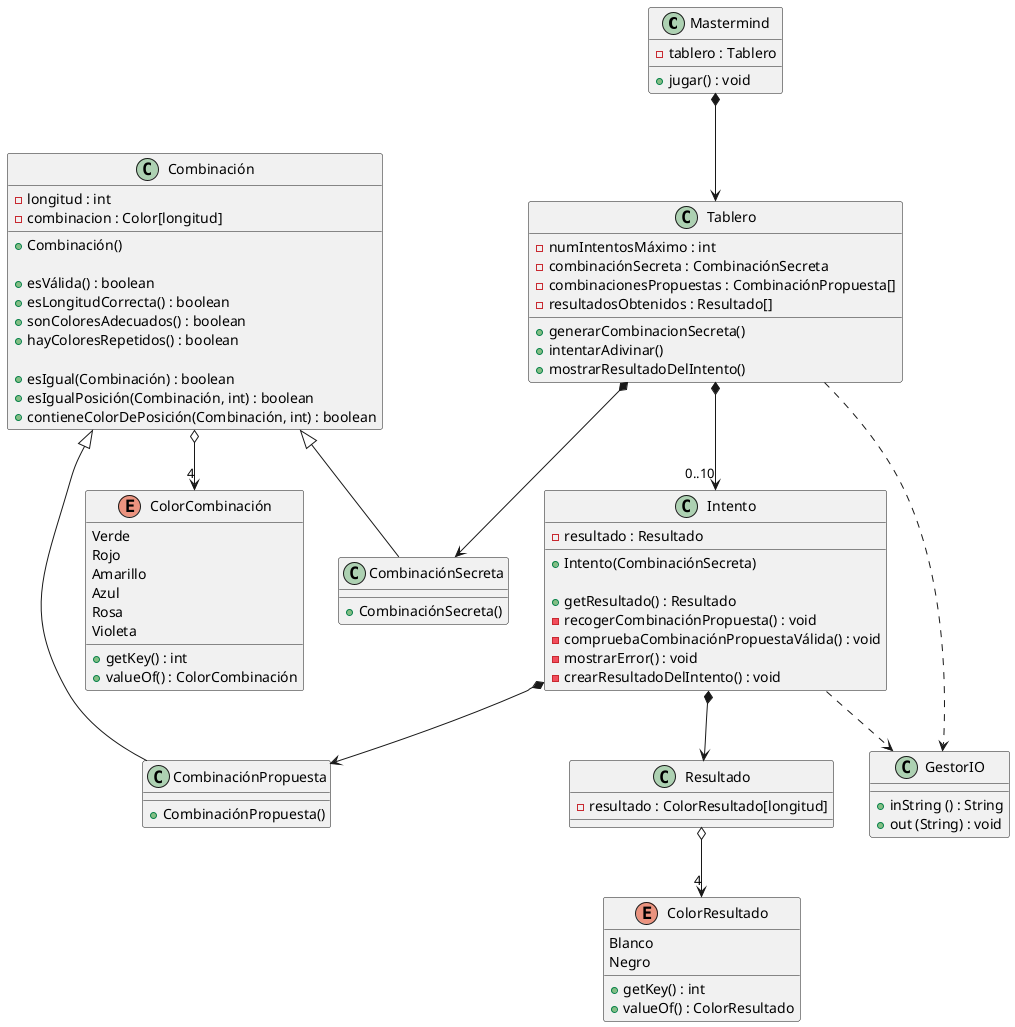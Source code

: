 '@startuml
'testdot
'@enduml

/'
Relación de Herencia
    Jugador --|> Adivinador

Relación de Composición/Agregación Fuerte
    Mastermind *-- "2" Jugador
    Mastermind *--> "2" Jugador

Relación de Agregación / Composición Débil
    Mastermind o--  Jugador 
    Turno o--> Adivinador
    
Relación de Uso
    Turno -- Maestro 
    Turno --> Maestro 
    Turno <-- Maestro
    Turno <--> Maestro  
'/



@startuml name Mastermind_JoaquinRamos_VistaPublica

'Clases

class Mastermind {
    - tablero : Tablero
    + jugar() : void
}

class Tablero {
    -numIntentosMáximo : int
    - combinaciónSecreta : CombinaciónSecreta
    - combinacionesPropuestas : CombinaciónPropuesta[]
    - resultadosObtenidos : Resultado[]

    + generarCombinacionSecreta()
    +intentarAdivinar()
    +mostrarResultadoDelIntento()
}

class Intento{
    - resultado : Resultado

    + Intento(CombinaciónSecreta)

    +getResultado() : Resultado
    - recogerCombinaciónPropuesta() : void
    - compruebaCombinaciónPropuestaVálida() : void
    - mostrarError() : void
    - crearResultadoDelIntento() : void

}

class Resultado{
    - resultado : ColorResultado[longitud]
}

class GestorIO{
    + inString () : String    
    + out (String) : void
}

class Combinación {
    -longitud : int    
    - combinacion : Color[longitud]
    + Combinación()

    'Comprobaciones de la Valided de su existencia
    + esVálida() : boolean
    + esLongitudCorrecta() : boolean
    + sonColoresAdecuados() : boolean
    + hayColoresRepetidos() : boolean

    'Comparación con otra Combinacion, o con una posición de esta o si un color sí vale
    + esIgual(Combinación) : boolean
    + esIgualPosición(Combinación, int) : boolean
    + contieneColorDePosición(Combinación, int) : boolean
}

class CombinaciónSecreta {
    + CombinaciónSecreta()
}

class CombinaciónPropuesta {
    + CombinaciónPropuesta()
}


'Enumerados
Enum ColorCombinación{
    Verde
    Rojo
    Amarillo
    Azul
    Rosa
    Violeta
    + getKey() : int
    + valueOf() : ColorCombinación
}

Enum ColorResultado{
    Blanco
    Negro
    + getKey() : int
    + valueOf() : ColorResultado
}


'Relaciones

Mastermind *-down-> Tablero


Tablero *--> CombinaciónSecreta
Tablero *-->  "0..10" Intento
Tablero .down.> GestorIO

CombinaciónSecreta-up-|> Combinación 
CombinaciónPropuesta -up-|> Combinación 

Combinación o-down-> "4" ColorCombinación

Intento *--> CombinaciónPropuesta
Intento *-down-> Resultado
Intento .down.> GestorIO

Resultado o-down-> "4" ColorResultado

@enduml
